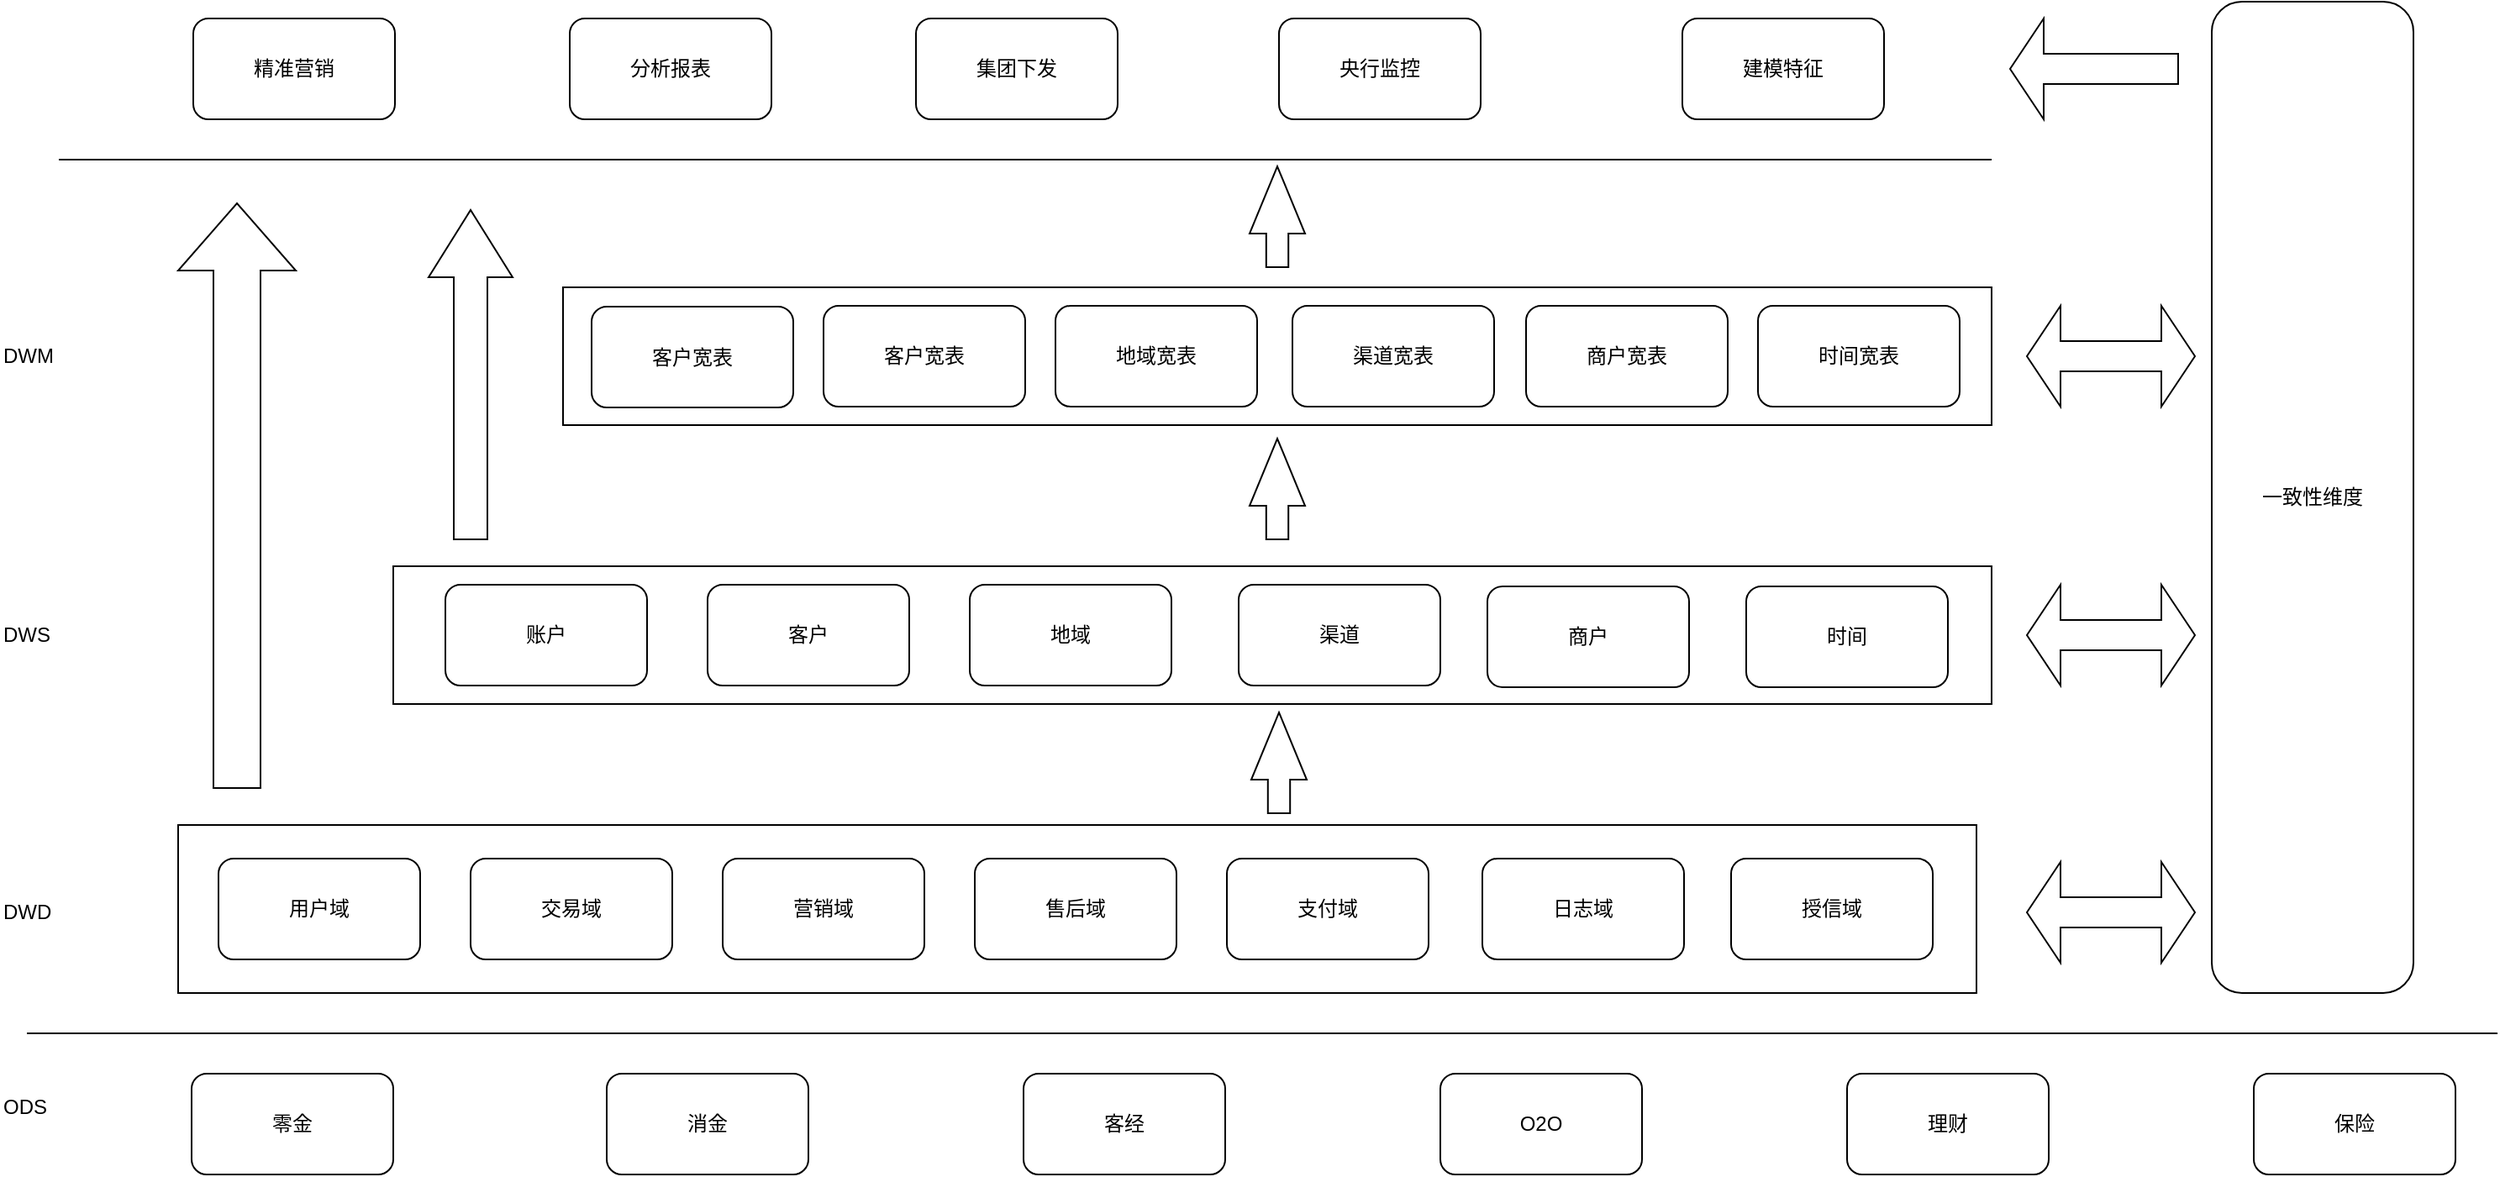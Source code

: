 <mxfile version="12.1.1" type="github" pages="1">
  <diagram id="rO88bBQkf12tWeXX_hEE" name="Page-1">
    <mxGraphModel dx="2188" dy="842" grid="1" gridSize="10" guides="1" tooltips="1" connect="1" arrows="1" fold="1" page="1" pageScale="1" pageWidth="850" pageHeight="1100" math="0" shadow="0">
      <root>
        <mxCell id="0"/>
        <mxCell id="1" parent="0"/>
        <mxCell id="psX3zDrPRgzzwhAWgTQv-37" value="" style="verticalLabelPosition=bottom;verticalAlign=top;html=1;shape=mxgraph.basic.rect;fillColor=#ffffff;fillColor2=none;strokeColor=#000000;strokeWidth=1;size=20;indent=5;" vertex="1" parent="1">
          <mxGeometry x="449" y="360" width="850" height="82" as="geometry"/>
        </mxCell>
        <mxCell id="psX3zDrPRgzzwhAWgTQv-36" value="" style="verticalLabelPosition=bottom;verticalAlign=top;html=1;shape=mxgraph.basic.rect;fillColor=#ffffff;fillColor2=none;strokeColor=#000000;strokeWidth=1;size=20;indent=5;" vertex="1" parent="1">
          <mxGeometry x="348" y="526" width="951" height="82" as="geometry"/>
        </mxCell>
        <mxCell id="psX3zDrPRgzzwhAWgTQv-35" value="" style="verticalLabelPosition=bottom;verticalAlign=top;html=1;shape=mxgraph.basic.rect;fillColor=#ffffff;fillColor2=none;strokeColor=#000000;strokeWidth=1;size=20;indent=5;" vertex="1" parent="1">
          <mxGeometry x="220" y="680" width="1070" height="100" as="geometry"/>
        </mxCell>
        <mxCell id="q-KNMTuY98r9B5Z6uWOA-2" value="用户域" style="rounded=1;whiteSpace=wrap;html=1;" vertex="1" parent="1">
          <mxGeometry x="244" y="700" width="120" height="60" as="geometry"/>
        </mxCell>
        <mxCell id="q-KNMTuY98r9B5Z6uWOA-3" value="交易域" style="rounded=1;whiteSpace=wrap;html=1;" vertex="1" parent="1">
          <mxGeometry x="394" y="700" width="120" height="60" as="geometry"/>
        </mxCell>
        <mxCell id="q-KNMTuY98r9B5Z6uWOA-4" value="营销域" style="rounded=1;whiteSpace=wrap;html=1;" vertex="1" parent="1">
          <mxGeometry x="544" y="700" width="120" height="60" as="geometry"/>
        </mxCell>
        <mxCell id="q-KNMTuY98r9B5Z6uWOA-5" value="售后域" style="rounded=1;whiteSpace=wrap;html=1;" vertex="1" parent="1">
          <mxGeometry x="694" y="700" width="120" height="60" as="geometry"/>
        </mxCell>
        <mxCell id="q-KNMTuY98r9B5Z6uWOA-6" value="支付域" style="rounded=1;whiteSpace=wrap;html=1;" vertex="1" parent="1">
          <mxGeometry x="844" y="700" width="120" height="60" as="geometry"/>
        </mxCell>
        <mxCell id="q-KNMTuY98r9B5Z6uWOA-7" value="日志域" style="rounded=1;whiteSpace=wrap;html=1;" vertex="1" parent="1">
          <mxGeometry x="996" y="700" width="120" height="60" as="geometry"/>
        </mxCell>
        <mxCell id="q-KNMTuY98r9B5Z6uWOA-8" value="授信域" style="rounded=1;whiteSpace=wrap;html=1;" vertex="1" parent="1">
          <mxGeometry x="1144" y="700" width="120" height="60" as="geometry"/>
        </mxCell>
        <mxCell id="psX3zDrPRgzzwhAWgTQv-2" value="账户" style="rounded=1;whiteSpace=wrap;html=1;" vertex="1" parent="1">
          <mxGeometry x="379" y="537" width="120" height="60" as="geometry"/>
        </mxCell>
        <mxCell id="psX3zDrPRgzzwhAWgTQv-3" value="客户" style="rounded=1;whiteSpace=wrap;html=1;" vertex="1" parent="1">
          <mxGeometry x="535" y="537" width="120" height="60" as="geometry"/>
        </mxCell>
        <mxCell id="psX3zDrPRgzzwhAWgTQv-4" value="地域" style="rounded=1;whiteSpace=wrap;html=1;" vertex="1" parent="1">
          <mxGeometry x="691" y="537" width="120" height="60" as="geometry"/>
        </mxCell>
        <mxCell id="psX3zDrPRgzzwhAWgTQv-5" value="渠道" style="rounded=1;whiteSpace=wrap;html=1;" vertex="1" parent="1">
          <mxGeometry x="851" y="537" width="120" height="60" as="geometry"/>
        </mxCell>
        <mxCell id="psX3zDrPRgzzwhAWgTQv-6" value="商户" style="rounded=1;whiteSpace=wrap;html=1;" vertex="1" parent="1">
          <mxGeometry x="999" y="538" width="120" height="60" as="geometry"/>
        </mxCell>
        <mxCell id="psX3zDrPRgzzwhAWgTQv-7" value="时间" style="rounded=1;whiteSpace=wrap;html=1;" vertex="1" parent="1">
          <mxGeometry x="1153" y="538" width="120" height="60" as="geometry"/>
        </mxCell>
        <mxCell id="psX3zDrPRgzzwhAWgTQv-9" value="DWD" style="text;html=1;resizable=0;points=[];autosize=1;align=left;verticalAlign=top;spacingTop=-4;" vertex="1" parent="1">
          <mxGeometry x="114" y="722" width="40" height="20" as="geometry"/>
        </mxCell>
        <mxCell id="psX3zDrPRgzzwhAWgTQv-10" value="DWS" style="text;html=1;resizable=0;points=[];autosize=1;align=left;verticalAlign=top;spacingTop=-4;" vertex="1" parent="1">
          <mxGeometry x="114" y="556.5" width="40" height="20" as="geometry"/>
        </mxCell>
        <mxCell id="psX3zDrPRgzzwhAWgTQv-11" value="客户宽表" style="rounded=1;whiteSpace=wrap;html=1;" vertex="1" parent="1">
          <mxGeometry x="604" y="371" width="120" height="60" as="geometry"/>
        </mxCell>
        <mxCell id="psX3zDrPRgzzwhAWgTQv-12" value="地域宽表" style="rounded=1;whiteSpace=wrap;html=1;" vertex="1" parent="1">
          <mxGeometry x="742" y="371" width="120" height="60" as="geometry"/>
        </mxCell>
        <mxCell id="psX3zDrPRgzzwhAWgTQv-13" value="客户宽表" style="rounded=1;whiteSpace=wrap;html=1;" vertex="1" parent="1">
          <mxGeometry x="466" y="371.5" width="120" height="60" as="geometry"/>
        </mxCell>
        <mxCell id="psX3zDrPRgzzwhAWgTQv-14" value="渠道宽表" style="rounded=1;whiteSpace=wrap;html=1;" vertex="1" parent="1">
          <mxGeometry x="883" y="371" width="120" height="60" as="geometry"/>
        </mxCell>
        <mxCell id="psX3zDrPRgzzwhAWgTQv-15" value="商户宽表" style="rounded=1;whiteSpace=wrap;html=1;" vertex="1" parent="1">
          <mxGeometry x="1022" y="371" width="120" height="60" as="geometry"/>
        </mxCell>
        <mxCell id="psX3zDrPRgzzwhAWgTQv-16" value="时间宽表" style="rounded=1;whiteSpace=wrap;html=1;" vertex="1" parent="1">
          <mxGeometry x="1160" y="371" width="120" height="60" as="geometry"/>
        </mxCell>
        <mxCell id="psX3zDrPRgzzwhAWgTQv-17" value="DWM" style="text;html=1;resizable=0;points=[];autosize=1;align=left;verticalAlign=top;spacingTop=-4;" vertex="1" parent="1">
          <mxGeometry x="114" y="391" width="50" height="20" as="geometry"/>
        </mxCell>
        <mxCell id="psX3zDrPRgzzwhAWgTQv-21" value="零金" style="rounded=1;whiteSpace=wrap;html=1;" vertex="1" parent="1">
          <mxGeometry x="228" y="828" width="120" height="60" as="geometry"/>
        </mxCell>
        <mxCell id="psX3zDrPRgzzwhAWgTQv-22" value="消金" style="rounded=1;whiteSpace=wrap;html=1;" vertex="1" parent="1">
          <mxGeometry x="475" y="828" width="120" height="60" as="geometry"/>
        </mxCell>
        <mxCell id="psX3zDrPRgzzwhAWgTQv-23" value="ODS" style="text;html=1;resizable=0;points=[];autosize=1;align=left;verticalAlign=top;spacingTop=-4;" vertex="1" parent="1">
          <mxGeometry x="114" y="838" width="40" height="20" as="geometry"/>
        </mxCell>
        <mxCell id="psX3zDrPRgzzwhAWgTQv-24" value="客经" style="rounded=1;whiteSpace=wrap;html=1;" vertex="1" parent="1">
          <mxGeometry x="723" y="828" width="120" height="60" as="geometry"/>
        </mxCell>
        <mxCell id="psX3zDrPRgzzwhAWgTQv-25" value="O2O" style="rounded=1;whiteSpace=wrap;html=1;" vertex="1" parent="1">
          <mxGeometry x="971" y="828" width="120" height="60" as="geometry"/>
        </mxCell>
        <mxCell id="psX3zDrPRgzzwhAWgTQv-26" value="理财" style="rounded=1;whiteSpace=wrap;html=1;" vertex="1" parent="1">
          <mxGeometry x="1213" y="828" width="120" height="60" as="geometry"/>
        </mxCell>
        <mxCell id="psX3zDrPRgzzwhAWgTQv-27" value="保险" style="rounded=1;whiteSpace=wrap;html=1;" vertex="1" parent="1">
          <mxGeometry x="1455" y="828" width="120" height="60" as="geometry"/>
        </mxCell>
        <mxCell id="psX3zDrPRgzzwhAWgTQv-28" value="精准营销" style="rounded=1;whiteSpace=wrap;html=1;" vertex="1" parent="1">
          <mxGeometry x="229" y="200" width="120" height="60" as="geometry"/>
        </mxCell>
        <mxCell id="psX3zDrPRgzzwhAWgTQv-29" value="分析报表" style="rounded=1;whiteSpace=wrap;html=1;" vertex="1" parent="1">
          <mxGeometry x="453" y="200" width="120" height="60" as="geometry"/>
        </mxCell>
        <mxCell id="psX3zDrPRgzzwhAWgTQv-30" value="集团下发" style="rounded=1;whiteSpace=wrap;html=1;" vertex="1" parent="1">
          <mxGeometry x="659" y="200" width="120" height="60" as="geometry"/>
        </mxCell>
        <mxCell id="psX3zDrPRgzzwhAWgTQv-31" value="央行监控" style="rounded=1;whiteSpace=wrap;html=1;" vertex="1" parent="1">
          <mxGeometry x="875" y="200" width="120" height="60" as="geometry"/>
        </mxCell>
        <mxCell id="psX3zDrPRgzzwhAWgTQv-32" value="建模特征" style="rounded=1;whiteSpace=wrap;html=1;" vertex="1" parent="1">
          <mxGeometry x="1115" y="200" width="120" height="60" as="geometry"/>
        </mxCell>
        <mxCell id="psX3zDrPRgzzwhAWgTQv-46" value="" style="line;strokeWidth=1;fillColor=none;align=left;verticalAlign=middle;spacingTop=-1;spacingLeft=3;spacingRight=3;rotatable=0;labelPosition=right;points=[];portConstraint=eastwest;fontSize=12;" vertex="1" parent="1">
          <mxGeometry x="149" y="280" width="1150" height="8" as="geometry"/>
        </mxCell>
        <mxCell id="psX3zDrPRgzzwhAWgTQv-48" value="" style="line;strokeWidth=1;fillColor=none;align=left;verticalAlign=middle;spacingTop=-1;spacingLeft=3;spacingRight=3;rotatable=0;labelPosition=right;points=[];portConstraint=eastwest;fontSize=12;" vertex="1" parent="1">
          <mxGeometry x="130" y="800" width="1470" height="8" as="geometry"/>
        </mxCell>
        <mxCell id="psX3zDrPRgzzwhAWgTQv-49" value="" style="html=1;shadow=0;dashed=0;align=center;verticalAlign=middle;shape=mxgraph.arrows2.arrow;dy=0.6;dx=40;direction=north;notch=0;" vertex="1" parent="1">
          <mxGeometry x="220" y="310" width="70" height="348" as="geometry"/>
        </mxCell>
        <mxCell id="psX3zDrPRgzzwhAWgTQv-50" value="" style="html=1;shadow=0;dashed=0;align=center;verticalAlign=middle;shape=mxgraph.arrows2.arrow;dy=0.6;dx=40;direction=north;notch=0;" vertex="1" parent="1">
          <mxGeometry x="369" y="314" width="50" height="196" as="geometry"/>
        </mxCell>
        <mxCell id="psX3zDrPRgzzwhAWgTQv-51" value="" style="html=1;shadow=0;dashed=0;align=center;verticalAlign=middle;shape=mxgraph.arrows2.arrow;dy=0.6;dx=40;direction=north;notch=0;" vertex="1" parent="1">
          <mxGeometry x="857.5" y="288" width="33" height="60" as="geometry"/>
        </mxCell>
        <mxCell id="psX3zDrPRgzzwhAWgTQv-55" value="" style="html=1;shadow=0;dashed=0;align=center;verticalAlign=middle;shape=mxgraph.arrows2.arrow;dy=0.6;dx=40;direction=north;notch=0;" vertex="1" parent="1">
          <mxGeometry x="857.5" y="450" width="33" height="60" as="geometry"/>
        </mxCell>
        <mxCell id="psX3zDrPRgzzwhAWgTQv-56" value="" style="html=1;shadow=0;dashed=0;align=center;verticalAlign=middle;shape=mxgraph.arrows2.arrow;dy=0.6;dx=40;direction=north;notch=0;" vertex="1" parent="1">
          <mxGeometry x="858.5" y="613" width="33" height="60" as="geometry"/>
        </mxCell>
        <mxCell id="psX3zDrPRgzzwhAWgTQv-57" value="一致性维度" style="rounded=1;whiteSpace=wrap;html=1;" vertex="1" parent="1">
          <mxGeometry x="1430" y="190" width="120" height="590" as="geometry"/>
        </mxCell>
        <mxCell id="psX3zDrPRgzzwhAWgTQv-60" value="" style="shape=doubleArrow;whiteSpace=wrap;html=1;" vertex="1" parent="1">
          <mxGeometry x="1320" y="702" width="100" height="60" as="geometry"/>
        </mxCell>
        <mxCell id="psX3zDrPRgzzwhAWgTQv-61" value="" style="shape=doubleArrow;whiteSpace=wrap;html=1;" vertex="1" parent="1">
          <mxGeometry x="1320" y="537" width="100" height="60" as="geometry"/>
        </mxCell>
        <mxCell id="psX3zDrPRgzzwhAWgTQv-62" value="" style="shape=doubleArrow;whiteSpace=wrap;html=1;" vertex="1" parent="1">
          <mxGeometry x="1320" y="371" width="100" height="60" as="geometry"/>
        </mxCell>
        <mxCell id="psX3zDrPRgzzwhAWgTQv-63" value="" style="shape=singleArrow;direction=west;whiteSpace=wrap;html=1;" vertex="1" parent="1">
          <mxGeometry x="1310" y="200" width="100" height="60" as="geometry"/>
        </mxCell>
      </root>
    </mxGraphModel>
  </diagram>
</mxfile>

